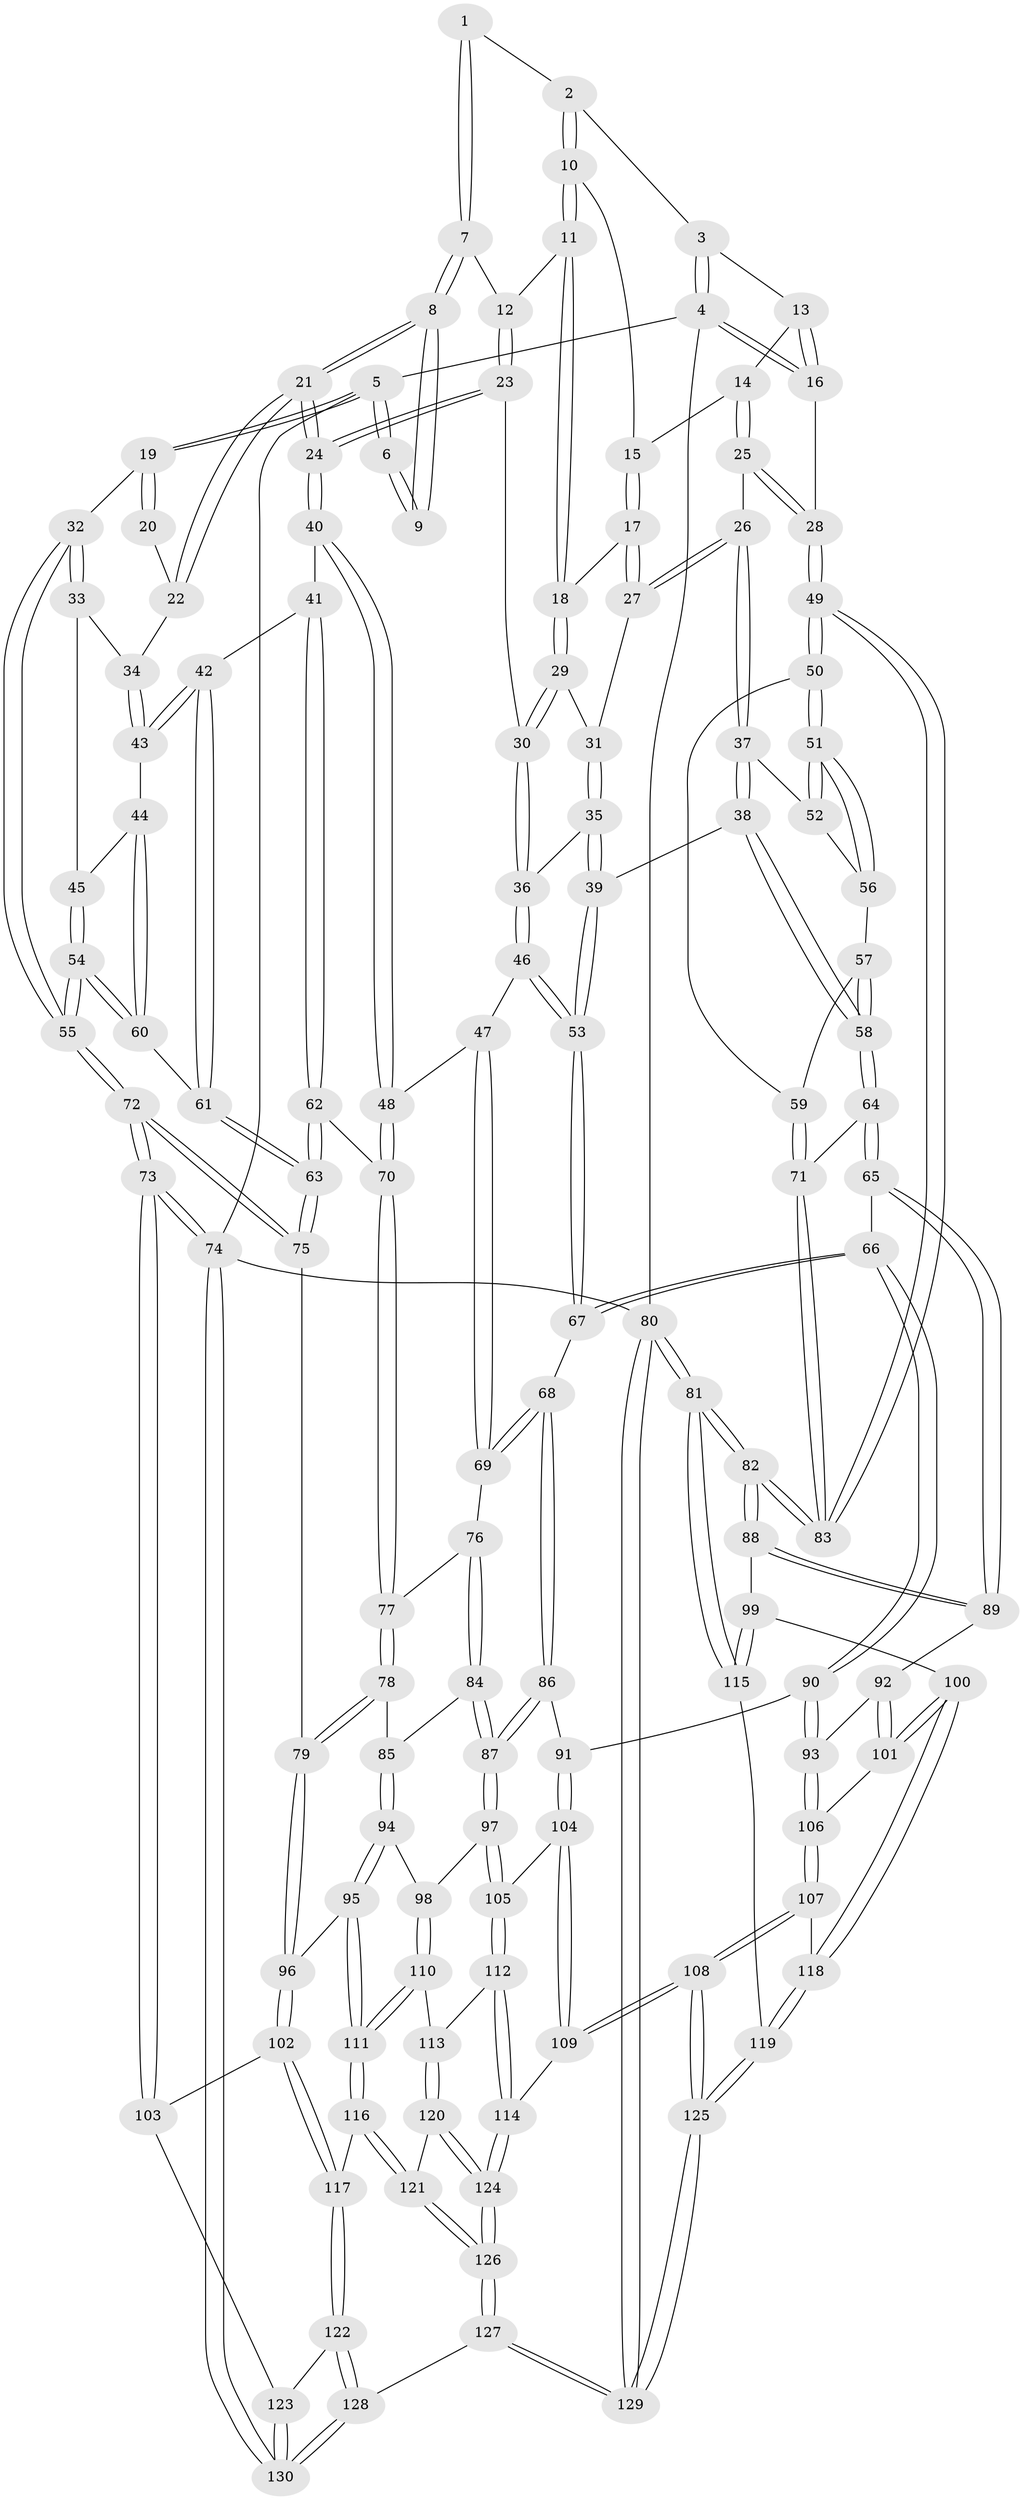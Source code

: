 // coarse degree distribution, {3: 0.14102564102564102, 5: 0.2948717948717949, 6: 0.0641025641025641, 4: 0.48717948717948717, 2: 0.01282051282051282}
// Generated by graph-tools (version 1.1) at 2025/24/03/03/25 07:24:39]
// undirected, 130 vertices, 322 edges
graph export_dot {
graph [start="1"]
  node [color=gray90,style=filled];
  1 [pos="+0.5268162574620223+0"];
  2 [pos="+0.6739153499963974+0"];
  3 [pos="+0.8317996095576738+0"];
  4 [pos="+1+0"];
  5 [pos="+0+0"];
  6 [pos="+0.3595173610431211+0"];
  7 [pos="+0.5053602842106956+0.005640918876041384"];
  8 [pos="+0.3529079684780703+0.15592335962942874"];
  9 [pos="+0.31293054353772104+0.07170615497660741"];
  10 [pos="+0.6804438389618603+0"];
  11 [pos="+0.6356109394073496+0.14142104881356132"];
  12 [pos="+0.5166585346365544+0.10598286965423391"];
  13 [pos="+0.907832959352589+0.08545102168407571"];
  14 [pos="+0.8461176501250132+0.1169943217915395"];
  15 [pos="+0.7748106549259023+0.07495873293518333"];
  16 [pos="+1+0.17492959427357965"];
  17 [pos="+0.7237509701903325+0.1567116761055478"];
  18 [pos="+0.636092263917854+0.14256924125038026"];
  19 [pos="+0+0"];
  20 [pos="+0.2301775407624405+0.09100385175181659"];
  21 [pos="+0.36608299380650616+0.2295826157485369"];
  22 [pos="+0.1848176981780509+0.19737955248214675"];
  23 [pos="+0.4604777243275643+0.2354003646092216"];
  24 [pos="+0.3714185796692519+0.2363929112806174"];
  25 [pos="+0.8474596419365971+0.22599443720895215"];
  26 [pos="+0.811559187001079+0.26408610268622823"];
  27 [pos="+0.7310621561283525+0.1761651875894707"];
  28 [pos="+1+0.2029253302410924"];
  29 [pos="+0.6265174780567422+0.17202243638410186"];
  30 [pos="+0.48109670519659625+0.24757970230156673"];
  31 [pos="+0.656631378389536+0.2488920275182417"];
  32 [pos="+0+0"];
  33 [pos="+0+0.13873577234328555"];
  34 [pos="+0.1006659631604163+0.22117247847503768"];
  35 [pos="+0.6575536325636896+0.2913922075513816"];
  36 [pos="+0.5013144621146681+0.27054956671487806"];
  37 [pos="+0.8049975589313138+0.28602612115134773"];
  38 [pos="+0.7671465393468262+0.33362878103414867"];
  39 [pos="+0.7032044291616689+0.3402305454888472"];
  40 [pos="+0.32626571096793405+0.34435563815562353"];
  41 [pos="+0.2484479702262989+0.3592399603845732"];
  42 [pos="+0.16097035556782238+0.33169136081699147"];
  43 [pos="+0.13484821636076177+0.30876305691588213"];
  44 [pos="+0.09880529274171305+0.35111323843035114"];
  45 [pos="+0.026968618841489742+0.3624243193964228"];
  46 [pos="+0.520552067851976+0.37177803685698885"];
  47 [pos="+0.47858287152431356+0.4052175345295725"];
  48 [pos="+0.3665616132139586+0.43763747069483944"];
  49 [pos="+1+0.29598112205352506"];
  50 [pos="+1+0.30623688247022035"];
  51 [pos="+0.9914319744901858+0.32818796637113096"];
  52 [pos="+0.8884572646513541+0.3208315246013292"];
  53 [pos="+0.6213596308900284+0.4452820038241385"];
  54 [pos="+0+0.47853454710448873"];
  55 [pos="+0+0.5970068613086233"];
  56 [pos="+0.9042607680663026+0.37914007743889283"];
  57 [pos="+0.9037043055432825+0.38054739854193276"];
  58 [pos="+0.8181699217724644+0.42417109059554164"];
  59 [pos="+0.958703065145577+0.43415037914923954"];
  60 [pos="+0.05130174330511435+0.4479669799808229"];
  61 [pos="+0.1403807111346661+0.4526628599715104"];
  62 [pos="+0.20617710086897573+0.47088502375287256"];
  63 [pos="+0.1855718055876481+0.4943500228587006"];
  64 [pos="+0.8453083006690575+0.522453410962383"];
  65 [pos="+0.8258408000588557+0.5518653847541615"];
  66 [pos="+0.718131784946171+0.565037669003615"];
  67 [pos="+0.6192432210753753+0.5309156252198944"];
  68 [pos="+0.6134535653994766+0.5349129888485811"];
  69 [pos="+0.5073794385848037+0.5135698523253782"];
  70 [pos="+0.3655409693267741+0.45895979828711614"];
  71 [pos="+0.8588436551367591+0.5190409293415786"];
  72 [pos="+0+0.642104313337955"];
  73 [pos="+0+0.761078388864426"];
  74 [pos="+0+1"];
  75 [pos="+0.19075488206046376+0.5755612570691977"];
  76 [pos="+0.4355764986152151+0.5204508906556917"];
  77 [pos="+0.3690567190297111+0.4823658122181155"];
  78 [pos="+0.2963098399238459+0.5841095408058413"];
  79 [pos="+0.2408666861815862+0.6076321220009703"];
  80 [pos="+1+1"];
  81 [pos="+1+1"];
  82 [pos="+1+0.6289910165181316"];
  83 [pos="+1+0.6132662761953739"];
  84 [pos="+0.44487541291874966+0.6244401929840223"];
  85 [pos="+0.4067336359240358+0.6519175487051979"];
  86 [pos="+0.5677056636205533+0.6279497226204946"];
  87 [pos="+0.5579991463803289+0.6408564786864873"];
  88 [pos="+0.9107629553269102+0.7043312844781993"];
  89 [pos="+0.8303780247617226+0.5639181873887195"];
  90 [pos="+0.7082389944144454+0.6860191624040184"];
  91 [pos="+0.6808621490081277+0.6981983472956426"];
  92 [pos="+0.7716332091626786+0.6952435255308644"];
  93 [pos="+0.7228636938622083+0.7010041874343433"];
  94 [pos="+0.40579796708075094+0.6714386800083759"];
  95 [pos="+0.32481478022903293+0.7510821562327354"];
  96 [pos="+0.24160097986945533+0.6572086623786928"];
  97 [pos="+0.557649428575146+0.645296822686547"];
  98 [pos="+0.4390572578253052+0.7133720307545043"];
  99 [pos="+0.9047142925866528+0.7170125345507593"];
  100 [pos="+0.8610640703333396+0.7747234632651614"];
  101 [pos="+0.8422829098486416+0.7635627106352446"];
  102 [pos="+0.15865800543224245+0.7651564184920805"];
  103 [pos="+0.11497618531969105+0.7861934612045761"];
  104 [pos="+0.6688198235870239+0.713016190978132"];
  105 [pos="+0.5605557303348135+0.6928962790350855"];
  106 [pos="+0.72969987479921+0.7319090408319148"];
  107 [pos="+0.6989190276581786+0.8159233100795831"];
  108 [pos="+0.6383012960473319+0.8493513389397083"];
  109 [pos="+0.6287664505394236+0.8447526748115148"];
  110 [pos="+0.46217884279823457+0.7753212350382905"];
  111 [pos="+0.33570630868275586+0.8173933015122996"];
  112 [pos="+0.550697267196711+0.7911464317507587"];
  113 [pos="+0.5221351579592044+0.7940889144389456"];
  114 [pos="+0.6145466165525209+0.8417320880880634"];
  115 [pos="+1+0.9066621133227659"];
  116 [pos="+0.3330716148853831+0.8233005475552947"];
  117 [pos="+0.3143168062146415+0.8320017205342468"];
  118 [pos="+0.8534095269806623+0.8047416437820618"];
  119 [pos="+0.8561878496318333+0.8156820043145201"];
  120 [pos="+0.46784570878180093+0.8693028344878952"];
  121 [pos="+0.3948944525139774+0.9041892705722259"];
  122 [pos="+0.2673486937415377+0.8856550805678005"];
  123 [pos="+0.20073079466363172+0.9094445084795562"];
  124 [pos="+0.5162445604533463+0.9566019287449109"];
  125 [pos="+0.8001813625710194+1"];
  126 [pos="+0.43109603461795826+1"];
  127 [pos="+0.4253945497462513+1"];
  128 [pos="+0.40536816267332354+1"];
  129 [pos="+0.8168209667539217+1"];
  130 [pos="+0+1"];
  1 -- 2;
  1 -- 7;
  1 -- 7;
  2 -- 3;
  2 -- 10;
  2 -- 10;
  3 -- 4;
  3 -- 4;
  3 -- 13;
  4 -- 5;
  4 -- 16;
  4 -- 16;
  4 -- 80;
  5 -- 6;
  5 -- 6;
  5 -- 19;
  5 -- 19;
  5 -- 74;
  6 -- 9;
  6 -- 9;
  7 -- 8;
  7 -- 8;
  7 -- 12;
  8 -- 9;
  8 -- 9;
  8 -- 21;
  8 -- 21;
  10 -- 11;
  10 -- 11;
  10 -- 15;
  11 -- 12;
  11 -- 18;
  11 -- 18;
  12 -- 23;
  12 -- 23;
  13 -- 14;
  13 -- 16;
  13 -- 16;
  14 -- 15;
  14 -- 25;
  14 -- 25;
  15 -- 17;
  15 -- 17;
  16 -- 28;
  17 -- 18;
  17 -- 27;
  17 -- 27;
  18 -- 29;
  18 -- 29;
  19 -- 20;
  19 -- 20;
  19 -- 32;
  20 -- 22;
  21 -- 22;
  21 -- 22;
  21 -- 24;
  21 -- 24;
  22 -- 34;
  23 -- 24;
  23 -- 24;
  23 -- 30;
  24 -- 40;
  24 -- 40;
  25 -- 26;
  25 -- 28;
  25 -- 28;
  26 -- 27;
  26 -- 27;
  26 -- 37;
  26 -- 37;
  27 -- 31;
  28 -- 49;
  28 -- 49;
  29 -- 30;
  29 -- 30;
  29 -- 31;
  30 -- 36;
  30 -- 36;
  31 -- 35;
  31 -- 35;
  32 -- 33;
  32 -- 33;
  32 -- 55;
  32 -- 55;
  33 -- 34;
  33 -- 45;
  34 -- 43;
  34 -- 43;
  35 -- 36;
  35 -- 39;
  35 -- 39;
  36 -- 46;
  36 -- 46;
  37 -- 38;
  37 -- 38;
  37 -- 52;
  38 -- 39;
  38 -- 58;
  38 -- 58;
  39 -- 53;
  39 -- 53;
  40 -- 41;
  40 -- 48;
  40 -- 48;
  41 -- 42;
  41 -- 62;
  41 -- 62;
  42 -- 43;
  42 -- 43;
  42 -- 61;
  42 -- 61;
  43 -- 44;
  44 -- 45;
  44 -- 60;
  44 -- 60;
  45 -- 54;
  45 -- 54;
  46 -- 47;
  46 -- 53;
  46 -- 53;
  47 -- 48;
  47 -- 69;
  47 -- 69;
  48 -- 70;
  48 -- 70;
  49 -- 50;
  49 -- 50;
  49 -- 83;
  49 -- 83;
  50 -- 51;
  50 -- 51;
  50 -- 59;
  51 -- 52;
  51 -- 52;
  51 -- 56;
  51 -- 56;
  52 -- 56;
  53 -- 67;
  53 -- 67;
  54 -- 55;
  54 -- 55;
  54 -- 60;
  54 -- 60;
  55 -- 72;
  55 -- 72;
  56 -- 57;
  57 -- 58;
  57 -- 58;
  57 -- 59;
  58 -- 64;
  58 -- 64;
  59 -- 71;
  59 -- 71;
  60 -- 61;
  61 -- 63;
  61 -- 63;
  62 -- 63;
  62 -- 63;
  62 -- 70;
  63 -- 75;
  63 -- 75;
  64 -- 65;
  64 -- 65;
  64 -- 71;
  65 -- 66;
  65 -- 89;
  65 -- 89;
  66 -- 67;
  66 -- 67;
  66 -- 90;
  66 -- 90;
  67 -- 68;
  68 -- 69;
  68 -- 69;
  68 -- 86;
  68 -- 86;
  69 -- 76;
  70 -- 77;
  70 -- 77;
  71 -- 83;
  71 -- 83;
  72 -- 73;
  72 -- 73;
  72 -- 75;
  72 -- 75;
  73 -- 74;
  73 -- 74;
  73 -- 103;
  73 -- 103;
  74 -- 130;
  74 -- 130;
  74 -- 80;
  75 -- 79;
  76 -- 77;
  76 -- 84;
  76 -- 84;
  77 -- 78;
  77 -- 78;
  78 -- 79;
  78 -- 79;
  78 -- 85;
  79 -- 96;
  79 -- 96;
  80 -- 81;
  80 -- 81;
  80 -- 129;
  80 -- 129;
  81 -- 82;
  81 -- 82;
  81 -- 115;
  81 -- 115;
  82 -- 83;
  82 -- 83;
  82 -- 88;
  82 -- 88;
  84 -- 85;
  84 -- 87;
  84 -- 87;
  85 -- 94;
  85 -- 94;
  86 -- 87;
  86 -- 87;
  86 -- 91;
  87 -- 97;
  87 -- 97;
  88 -- 89;
  88 -- 89;
  88 -- 99;
  89 -- 92;
  90 -- 91;
  90 -- 93;
  90 -- 93;
  91 -- 104;
  91 -- 104;
  92 -- 93;
  92 -- 101;
  92 -- 101;
  93 -- 106;
  93 -- 106;
  94 -- 95;
  94 -- 95;
  94 -- 98;
  95 -- 96;
  95 -- 111;
  95 -- 111;
  96 -- 102;
  96 -- 102;
  97 -- 98;
  97 -- 105;
  97 -- 105;
  98 -- 110;
  98 -- 110;
  99 -- 100;
  99 -- 115;
  99 -- 115;
  100 -- 101;
  100 -- 101;
  100 -- 118;
  100 -- 118;
  101 -- 106;
  102 -- 103;
  102 -- 117;
  102 -- 117;
  103 -- 123;
  104 -- 105;
  104 -- 109;
  104 -- 109;
  105 -- 112;
  105 -- 112;
  106 -- 107;
  106 -- 107;
  107 -- 108;
  107 -- 108;
  107 -- 118;
  108 -- 109;
  108 -- 109;
  108 -- 125;
  108 -- 125;
  109 -- 114;
  110 -- 111;
  110 -- 111;
  110 -- 113;
  111 -- 116;
  111 -- 116;
  112 -- 113;
  112 -- 114;
  112 -- 114;
  113 -- 120;
  113 -- 120;
  114 -- 124;
  114 -- 124;
  115 -- 119;
  116 -- 117;
  116 -- 121;
  116 -- 121;
  117 -- 122;
  117 -- 122;
  118 -- 119;
  118 -- 119;
  119 -- 125;
  119 -- 125;
  120 -- 121;
  120 -- 124;
  120 -- 124;
  121 -- 126;
  121 -- 126;
  122 -- 123;
  122 -- 128;
  122 -- 128;
  123 -- 130;
  123 -- 130;
  124 -- 126;
  124 -- 126;
  125 -- 129;
  125 -- 129;
  126 -- 127;
  126 -- 127;
  127 -- 128;
  127 -- 129;
  127 -- 129;
  128 -- 130;
  128 -- 130;
}
